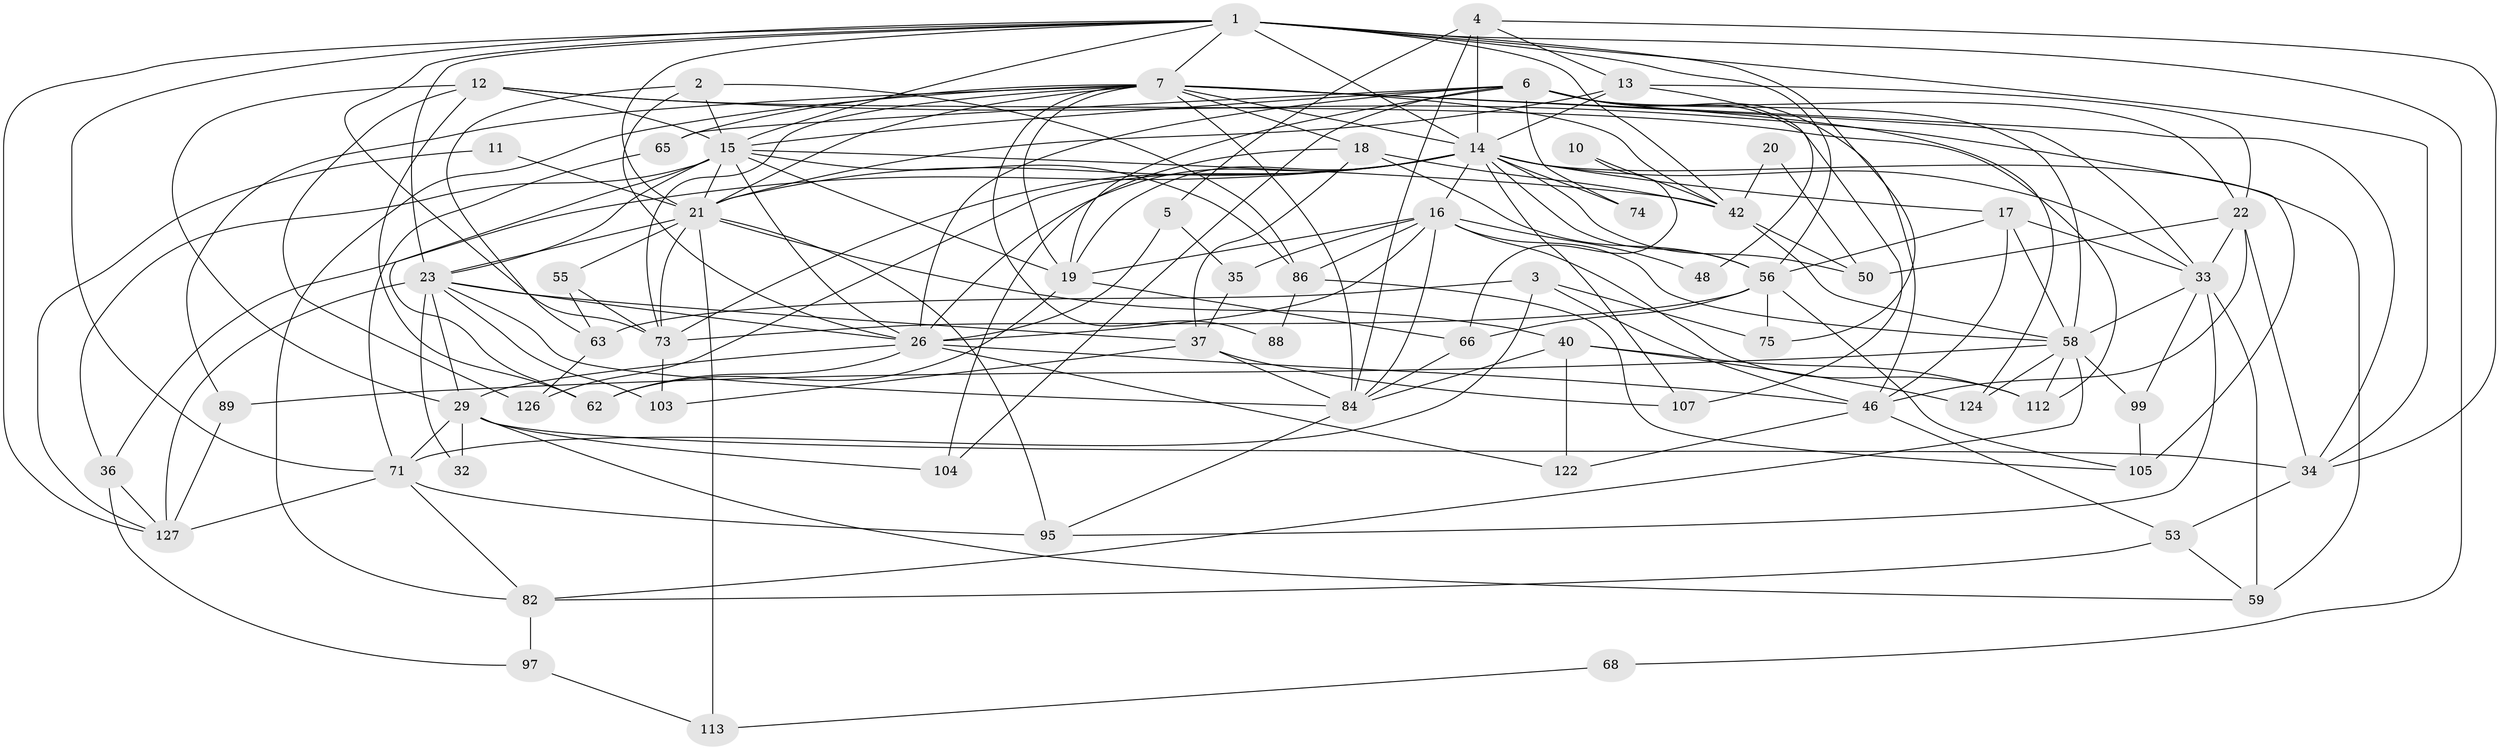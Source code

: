 // original degree distribution, {4: 0.19696969696969696, 2: 0.17424242424242425, 5: 0.17424242424242425, 3: 0.2727272727272727, 6: 0.11363636363636363, 7: 0.05303030303030303, 8: 0.015151515151515152}
// Generated by graph-tools (version 1.1) at 2025/15/03/09/25 04:15:16]
// undirected, 66 vertices, 181 edges
graph export_dot {
graph [start="1"]
  node [color=gray90,style=filled];
  1 [super="+9+8"];
  2 [super="+47"];
  3;
  4 [super="+38"];
  5;
  6 [super="+43+31"];
  7 [super="+39+27"];
  10;
  11;
  12 [super="+52"];
  13 [super="+119+114+28"];
  14 [super="+30+109+100"];
  15 [super="+121+70"];
  16 [super="+80+123"];
  17 [super="+118"];
  18 [super="+24"];
  19 [super="+72+25"];
  20;
  21 [super="+54"];
  22;
  23 [super="+41"];
  26 [super="+44+64"];
  29 [super="+60+131+49"];
  32;
  33 [super="+90+106"];
  34 [super="+85+111"];
  35;
  36;
  37;
  40 [super="+101"];
  42 [super="+91"];
  46 [super="+77+117"];
  48;
  50;
  53 [super="+132"];
  55;
  56 [super="+87+92"];
  58 [super="+83+125"];
  59 [super="+78"];
  62 [super="+93"];
  63;
  65;
  66;
  68;
  71 [super="+116+76"];
  73 [super="+79"];
  74;
  75;
  82;
  84 [super="+108"];
  86;
  88;
  89 [super="+102"];
  95;
  97;
  99;
  103;
  104;
  105;
  107;
  112 [super="+115"];
  113;
  122;
  124;
  126;
  127 [super="+130"];
  1 -- 34 [weight=2];
  1 -- 68;
  1 -- 71;
  1 -- 73;
  1 -- 42;
  1 -- 75;
  1 -- 21 [weight=2];
  1 -- 56;
  1 -- 127;
  1 -- 14 [weight=2];
  1 -- 15;
  1 -- 7;
  1 -- 23;
  2 -- 86;
  2 -- 63;
  2 -- 26;
  2 -- 15;
  3 -- 75;
  3 -- 63;
  3 -- 71;
  3 -- 46;
  4 -- 84;
  4 -- 13;
  4 -- 5;
  4 -- 34;
  4 -- 14;
  5 -- 35;
  5 -- 26;
  6 -- 22;
  6 -- 107;
  6 -- 124;
  6 -- 65;
  6 -- 58 [weight=2];
  6 -- 104;
  6 -- 74;
  6 -- 46;
  6 -- 19;
  6 -- 26;
  6 -- 15;
  7 -- 33;
  7 -- 65;
  7 -- 73;
  7 -- 84 [weight=2];
  7 -- 19;
  7 -- 21;
  7 -- 88;
  7 -- 89;
  7 -- 18;
  7 -- 82;
  7 -- 42;
  7 -- 14;
  7 -- 34;
  10 -- 66;
  10 -- 42;
  11 -- 127;
  11 -- 21;
  12 -- 105;
  12 -- 62;
  12 -- 112;
  12 -- 29;
  12 -- 126;
  12 -- 15;
  13 -- 14 [weight=4];
  13 -- 48;
  13 -- 21 [weight=2];
  13 -- 22;
  14 -- 74;
  14 -- 16;
  14 -- 17;
  14 -- 21;
  14 -- 33;
  14 -- 36;
  14 -- 107;
  14 -- 50;
  14 -- 126;
  14 -- 56;
  14 -- 26 [weight=2];
  14 -- 59 [weight=2];
  14 -- 19;
  14 -- 73;
  15 -- 86;
  15 -- 26;
  15 -- 42;
  15 -- 62;
  15 -- 19;
  15 -- 36;
  15 -- 21;
  15 -- 23;
  16 -- 48;
  16 -- 35;
  16 -- 86;
  16 -- 19;
  16 -- 58;
  16 -- 112;
  16 -- 26 [weight=2];
  16 -- 84;
  17 -- 33;
  17 -- 56;
  17 -- 58;
  17 -- 46;
  18 -- 37;
  18 -- 56;
  18 -- 104;
  18 -- 42;
  19 -- 66;
  19 -- 62;
  20 -- 50;
  20 -- 42;
  21 -- 73;
  21 -- 40;
  21 -- 113;
  21 -- 55;
  21 -- 23;
  21 -- 95 [weight=2];
  22 -- 50;
  22 -- 34;
  22 -- 46;
  22 -- 33;
  23 -- 37;
  23 -- 103;
  23 -- 29;
  23 -- 32;
  23 -- 84 [weight=2];
  23 -- 26;
  23 -- 127;
  26 -- 122;
  26 -- 62;
  26 -- 29;
  26 -- 46;
  29 -- 104;
  29 -- 32;
  29 -- 59;
  29 -- 71;
  29 -- 34;
  33 -- 58;
  33 -- 99;
  33 -- 59;
  33 -- 95;
  34 -- 53;
  35 -- 37;
  36 -- 97;
  36 -- 127;
  37 -- 103;
  37 -- 107;
  37 -- 84;
  40 -- 84;
  40 -- 112;
  40 -- 122;
  40 -- 124;
  42 -- 50;
  42 -- 58;
  46 -- 53;
  46 -- 122;
  53 -- 82;
  53 -- 59;
  55 -- 63;
  55 -- 73;
  56 -- 66;
  56 -- 105;
  56 -- 73 [weight=2];
  56 -- 75;
  58 -- 124;
  58 -- 99;
  58 -- 82;
  58 -- 89;
  58 -- 112;
  63 -- 126;
  65 -- 71;
  66 -- 84;
  68 -- 113;
  71 -- 127;
  71 -- 82;
  71 -- 95;
  73 -- 103;
  82 -- 97;
  84 -- 95;
  86 -- 88;
  86 -- 105;
  89 -- 127;
  97 -- 113;
  99 -- 105;
}
